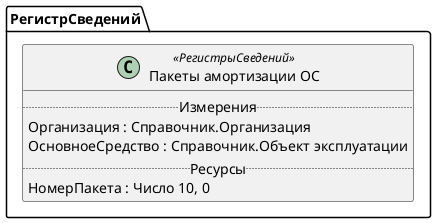 ﻿@startuml ПакетыАмортизацииОС
'!include templates.wsd
'..\include templates.wsd
class РегистрСведений.ПакетыАмортизацииОС as "Пакеты амортизации ОС" <<РегистрыСведений>>
{
..Измерения..
Организация : Справочник.Организация
ОсновноеСредство : Справочник.Объект эксплуатации
..Ресурсы..
НомерПакета : Число 10, 0
}
@enduml
